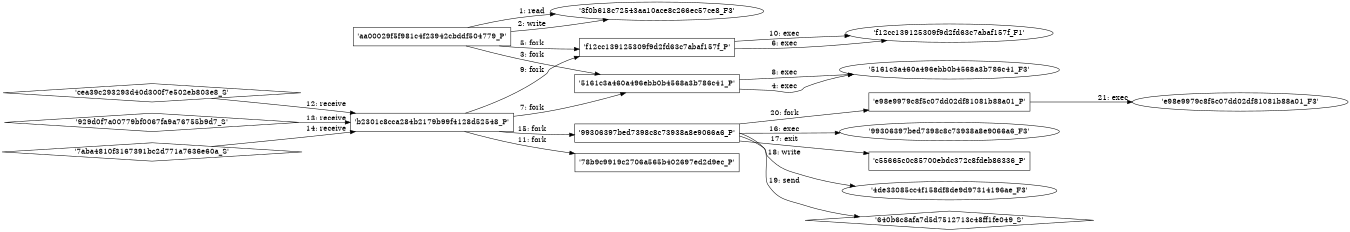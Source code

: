 digraph "D:\Learning\Paper\apt\基于CTI的攻击预警\Dataset\攻击图\ASGfromALLCTI\Threat Source newsletter (Sept. 2, 2021).dot" {
rankdir="LR"
size="9"
fixedsize="false"
splines="true"
nodesep=0.3
ranksep=0
fontsize=10
overlap="scalexy"
engine= "neato"
	"'3f0b618c72543aa10ace8c266ec57ce8_F3'" [node_type=file shape=ellipse]
	"'aa00029f5f981c4f23942cbddf504779_P'" [node_type=Process shape=box]
	"'aa00029f5f981c4f23942cbddf504779_P'" -> "'3f0b618c72543aa10ace8c266ec57ce8_F3'" [label="1: read"]
	"'3f0b618c72543aa10ace8c266ec57ce8_F3'" [node_type=file shape=ellipse]
	"'aa00029f5f981c4f23942cbddf504779_P'" [node_type=Process shape=box]
	"'aa00029f5f981c4f23942cbddf504779_P'" -> "'3f0b618c72543aa10ace8c266ec57ce8_F3'" [label="2: write"]
	"'aa00029f5f981c4f23942cbddf504779_P'" [node_type=Process shape=box]
	"'5161c3a460a496ebb0b4568a3b786c41_P'" [node_type=Process shape=box]
	"'aa00029f5f981c4f23942cbddf504779_P'" -> "'5161c3a460a496ebb0b4568a3b786c41_P'" [label="3: fork"]
	"'5161c3a460a496ebb0b4568a3b786c41_P'" [node_type=Process shape=box]
	"'5161c3a460a496ebb0b4568a3b786c41_F3'" [node_type=File shape=ellipse]
	"'5161c3a460a496ebb0b4568a3b786c41_P'" -> "'5161c3a460a496ebb0b4568a3b786c41_F3'" [label="4: exec"]
	"'aa00029f5f981c4f23942cbddf504779_P'" [node_type=Process shape=box]
	"'f12cc139125309f9d2fd63c7abaf157f_P'" [node_type=Process shape=box]
	"'aa00029f5f981c4f23942cbddf504779_P'" -> "'f12cc139125309f9d2fd63c7abaf157f_P'" [label="5: fork"]
	"'f12cc139125309f9d2fd63c7abaf157f_P'" [node_type=Process shape=box]
	"'f12cc139125309f9d2fd63c7abaf157f_F1'" [node_type=File shape=ellipse]
	"'f12cc139125309f9d2fd63c7abaf157f_P'" -> "'f12cc139125309f9d2fd63c7abaf157f_F1'" [label="6: exec"]
	"'b2301c8cca284b2179b99f4128d52548_P'" [node_type=Process shape=box]
	"'5161c3a460a496ebb0b4568a3b786c41_P'" [node_type=Process shape=box]
	"'b2301c8cca284b2179b99f4128d52548_P'" -> "'5161c3a460a496ebb0b4568a3b786c41_P'" [label="7: fork"]
	"'5161c3a460a496ebb0b4568a3b786c41_P'" [node_type=Process shape=box]
	"'5161c3a460a496ebb0b4568a3b786c41_F3'" [node_type=File shape=ellipse]
	"'5161c3a460a496ebb0b4568a3b786c41_P'" -> "'5161c3a460a496ebb0b4568a3b786c41_F3'" [label="8: exec"]
	"'b2301c8cca284b2179b99f4128d52548_P'" [node_type=Process shape=box]
	"'f12cc139125309f9d2fd63c7abaf157f_P'" [node_type=Process shape=box]
	"'b2301c8cca284b2179b99f4128d52548_P'" -> "'f12cc139125309f9d2fd63c7abaf157f_P'" [label="9: fork"]
	"'f12cc139125309f9d2fd63c7abaf157f_P'" [node_type=Process shape=box]
	"'f12cc139125309f9d2fd63c7abaf157f_F1'" [node_type=File shape=ellipse]
	"'f12cc139125309f9d2fd63c7abaf157f_P'" -> "'f12cc139125309f9d2fd63c7abaf157f_F1'" [label="10: exec"]
	"'b2301c8cca284b2179b99f4128d52548_P'" [node_type=Process shape=box]
	"'78b9c9919c2706a565b402697ed2d9ec_P'" [node_type=Process shape=box]
	"'b2301c8cca284b2179b99f4128d52548_P'" -> "'78b9c9919c2706a565b402697ed2d9ec_P'" [label="11: fork"]
	"'b2301c8cca284b2179b99f4128d52548_P'" [node_type=Process shape=box]
	"'cea39c293293d40d300f7e502eb803e8_S'" [node_type=Socket shape=diamond]
	"'cea39c293293d40d300f7e502eb803e8_S'" -> "'b2301c8cca284b2179b99f4128d52548_P'" [label="12: receive"]
	"'b2301c8cca284b2179b99f4128d52548_P'" [node_type=Process shape=box]
	"'929d0f7a00779bf0067fa9a76755b9d7_S'" [node_type=Socket shape=diamond]
	"'929d0f7a00779bf0067fa9a76755b9d7_S'" -> "'b2301c8cca284b2179b99f4128d52548_P'" [label="13: receive"]
	"'b2301c8cca284b2179b99f4128d52548_P'" [node_type=Process shape=box]
	"'7aba4810f3167391bc2d771a7636e60a_S'" [node_type=Socket shape=diamond]
	"'7aba4810f3167391bc2d771a7636e60a_S'" -> "'b2301c8cca284b2179b99f4128d52548_P'" [label="14: receive"]
	"'b2301c8cca284b2179b99f4128d52548_P'" [node_type=Process shape=box]
	"'99306397bed7398c8c73938a8e9066a6_P'" [node_type=Process shape=box]
	"'b2301c8cca284b2179b99f4128d52548_P'" -> "'99306397bed7398c8c73938a8e9066a6_P'" [label="15: fork"]
	"'99306397bed7398c8c73938a8e9066a6_P'" [node_type=Process shape=box]
	"'99306397bed7398c8c73938a8e9066a6_F3'" [node_type=File shape=ellipse]
	"'99306397bed7398c8c73938a8e9066a6_P'" -> "'99306397bed7398c8c73938a8e9066a6_F3'" [label="16: exec"]
	"'99306397bed7398c8c73938a8e9066a6_P'" [node_type=Process shape=box]
	"'c55665c0c85700ebdc372c8fdeb86336_P'" [node_type=Process shape=box]
	"'99306397bed7398c8c73938a8e9066a6_P'" -> "'c55665c0c85700ebdc372c8fdeb86336_P'" [label="17: exit"]
	"'4de33085cc4f158df8de9d97314196ae_F3'" [node_type=file shape=ellipse]
	"'99306397bed7398c8c73938a8e9066a6_P'" [node_type=Process shape=box]
	"'99306397bed7398c8c73938a8e9066a6_P'" -> "'4de33085cc4f158df8de9d97314196ae_F3'" [label="18: write"]
	"'640b6c8afa7d5d7512713c48ff1fe049_S'" [node_type=Socket shape=diamond]
	"'99306397bed7398c8c73938a8e9066a6_P'" [node_type=Process shape=box]
	"'99306397bed7398c8c73938a8e9066a6_P'" -> "'640b6c8afa7d5d7512713c48ff1fe049_S'" [label="19: send"]
	"'99306397bed7398c8c73938a8e9066a6_P'" [node_type=Process shape=box]
	"'e98e9979c8f5c07dd02df81081b88a01_P'" [node_type=Process shape=box]
	"'99306397bed7398c8c73938a8e9066a6_P'" -> "'e98e9979c8f5c07dd02df81081b88a01_P'" [label="20: fork"]
	"'e98e9979c8f5c07dd02df81081b88a01_P'" [node_type=Process shape=box]
	"'e98e9979c8f5c07dd02df81081b88a01_F3'" [node_type=File shape=ellipse]
	"'e98e9979c8f5c07dd02df81081b88a01_P'" -> "'e98e9979c8f5c07dd02df81081b88a01_F3'" [label="21: exec"]
}
